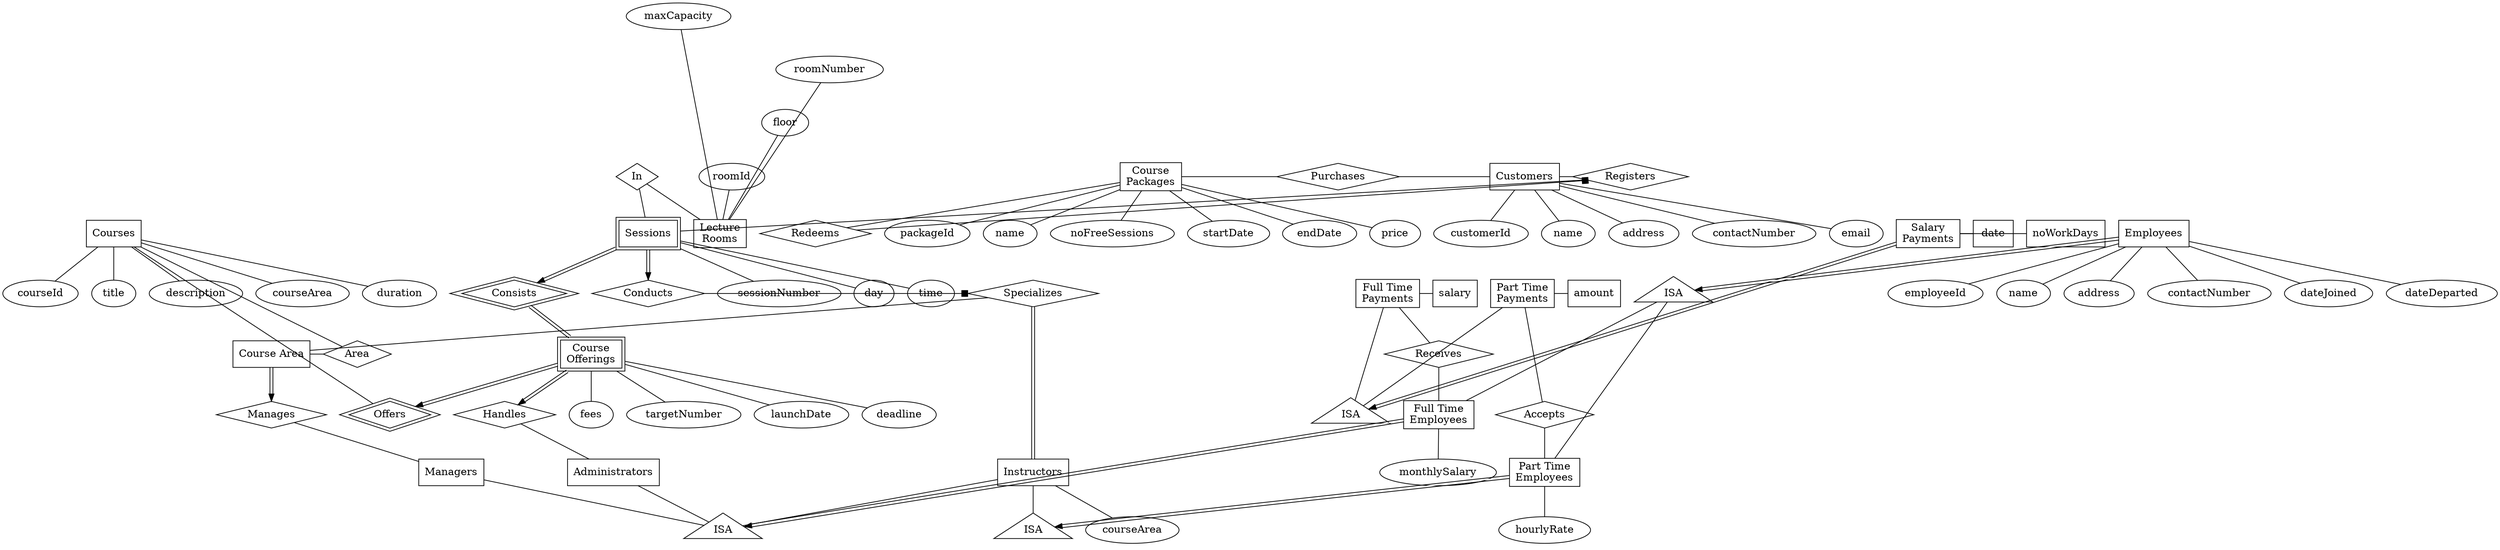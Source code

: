 digraph project {
    newrank=true;
	overlap=false;
    splines=false;
    ordering=out;
    rankdir=TB;

    {
        rank=min;
        ordering=out;
        style="invis";
        //Courses
        node [shape=box]; Courses;

        //Salary Payments
        node [shape=box]; SP [label="Salary\nPayments"];
        
        SP -> spdate [dir=none];
        SP -> noWorkDays [dir=none];

        node [shape=box]; Employees;
        
    }

    {
        rank=same;
        ordering=out;
        style="invis";

        //Offers
        node [shape=diamond]; Offers [peripheries=2];

        node [style="",shape=triangle]; isa_SP_1 [label="ISA"];
        
        node [shape=diamond]; Accepts;
    }

    {
        rank=same;
        ordering=out;
        style="invis";
        //Full Time Payments
        node [shape=box]; FTP [label="Full Time\nPayments"];
        FTP -> salary [dir=none];

        //Part Time Salary Payments
        node [shape=box]; PTP [label="Part Time\nPayments"];
        PTP -> amount [dir=none];

        node [style="",shape=triangle]; isa_Employee_1 [label="ISA"];
    }

    {
        rank=same;
        ordering=out;
        style="invis";
        //Course Offerings
        node [shape=box]; CO [label="Course\nOfferings"] [peripheries=2];

        //Area
        node [shape=diamond]; Area;

        //Course Area
        node [shape=box]; CA [label="Course Area"];

        node [shape=diamond]; Receives;
    }

    {
        rank=5;
        ordering=out;
        style="invis";

        //Consists
        node [shape=diamond]; Consists [peripheries=2];
        node [style="",shape=triangle]; isa_FTE_1 [label="ISA"];
        node [style="",shape=triangle]; isa_PTE_1 [label="ISA"];

        //Handles
        node [shape=diamond]; Handles;

        node [shape=box]; FTE [label="Full Time\nEmployees"];

        //Part Time Employees
        node [shape=box]; PTE [label="Part Time\nEmployees"];
    }

    {
        rank=6;
        ordering=out;
        style="invis";

        //Sessions
        node [shape=box]; Sessions [peripheries=2];
        //Manages
        node [shape=diamond]; Manages;


        //Instructors
        node [shape=box]; Instructors;

        //Managers
        node [shape=box]; Managers;

        //Administrators
        node [shape=box]; Administrators;
    }

    {
        rank=same;
        ordering=out;
        style="invis";
        //Conducts
        node [shape=diamond]; Conducts;

        Specializes
        node [shape=diamond]; Specializes;
    }

    {
        rank=same;
        ordering=out;
        style="invis";
        //In
        node [shape=diamond]; In;

        //Registers
        node [shape=diamond]; Registers;

        //Customers
        node [shape=box]; Customers;

        //Purchase
        node [shape=diamond] Purchases; 

        //Course Packages
        node [shape=box]; CP [label="Course\nPackages"];
    }

    {
        rank=max;
        ordering=out;
        style="invis";

        //Lecture Rooms
        node [shape=box]; LR [label="Lecture\nRooms"];

        //Redeems
        node [shape=diamond]; Redeems;
    }

    Courses -> Offers [dir=none];

    CO -> Offers [color="black:white:black"];

    Consists -> CO [dir=none] [color="black:white:black"];

    Sessions -> Consists [color="black:white:black"];

    In -> Sessions [dir=none];

    In -> LR [dir=none];

    Registers -> Sessions [dir=none];

    Customers -> Registers [dir=none];

    Purchases -> Customers [dir=none];
    CP -> Purchases [dir=none];
    CP -> Redeems [dir=none];
    Redeems -> Registers [arrowhead=box];
    Employees -> isa_Employee_1 [color="black:white:black"];
    isa_Employee_1 -> FTE [dir=none];
    isa_Employee_1 -> PTE [dir=none];
    FTE -> isa_FTE_1 [color="black:white:black"];
    PTE -> isa_PTE_1 [color="black:white:black"];
    Administrators -> isa_FTE_1 [dir=none];
    Instructors -> isa_FTE_1 [dir=none];
    Instructors -> isa_PTE_1 [dir=none];
    Managers -> isa_FTE_1 [dir=none];

    Sessions -> Conducts [color="black:white:black"];
    SP -> isa_SP_1 [color="black:white:black"];

    FTP -> isa_SP_1 [dir=none];

    PTP -> isa_SP_1 [dir=none];

    FTP -> Receives [dir=none];
    Receives -> FTE [dir=none];
    PTP -> Accepts [dir=none];
    Accepts -> PTE [dir=none];

    Area -> Courses [dir=none];

    CA -> Area [dir=none];

    Specializes -> CA [dir=none];
    Specializes -> Instructors [color="black:white:black"] [dir=none];
    Conducts -> Specializes [arrowhead=box];



    CO -> Handles [color="black:white:black"];
    Handles -> Administrators [dir=none];


    CA -> Manages [color="black:white:black"];
    Manages -> Managers [dir=none];

    node [shape=ellipse]; courseId;
    node [shape=ellipse]; title;
    node [shape=ellipse]; description;
    node [shape=ellipse]; courseArea;
    node [shape=ellipse]; duration;
    node [shape=ellipse]; spdate [label="date"];
    node [shape=ellipse]; noWorkDays;
    node [shape=ellipse]; employeeId;
    node [shape=ellipse]; ename [label="name"];
    node [shape=ellipse]; employeeAddress [label="address"];
    node [shape=ellipse]; employeeContactNumber [label="contactNumber"];
    node [shape=ellipse]; dateJoined;
    node [shape=ellipse]; dateDeparted;
    node [shape=ellipse]; roomId;
    node [shape=ellipse]; floor;
    node [shape=ellipse]; roomNumber;
    node [shape=ellipse]; maxCapacity;
    node [shape=ellipse]; packageId;
    node [shape=ellipse]; cpname [label="name"];
    node [shape=ellipse]; noFreeSessions;
    node [shape=ellipse]; startDate;
    node [shape=ellipse]; endDate;
    node [shape=ellipse]; price; 
    node [shape=ellipse]; cid [label = "customerId"];
    node [shape=ellipse]; name;
    node [shape=ellipse]; address;
    node [shape=ellipse]; contactNumber;
    node [shape=ellipse]; email;

    node [shape=ellipse]; iCourseArea [label="courseArea"];
    node [shape=ellipse]; sessionNumber;
    node [shape=ellipse]; day;
    node [shape=ellipse]; time;

    node [shape=ellipse]; hourlyRate;

    node [shape=ellipse]; monthlySalary;

    node [shape=ellipse]; salary;

    node [shape=ellipse]; amount;

    node [shape=ellipse]; fees;
    node [shape=ellipse]; targetNumber;
    node [shape=ellipse]; launchDate;
    node [shape=ellipse]; deadline;



    Courses -> courseId [dir=none]; 
    Courses -> title [dir=none];
    Courses -> description [dir=none];
    Courses -> courseArea [dir=none];
    Courses -> duration [dir=none];

    Employees -> employeeId [dir=none];
    Employees -> ename [dir=none];
    Employees -> employeeAddress [dir=none];
    Employees -> employeeContactNumber [dir=none];
    Employees -> dateJoined [dir=none];
    Employees -> dateDeparted [dir=none];

    CO -> fees [dir=none];
    CO -> targetNumber [dir=none];
    CO -> launchDate [dir=none];
    CO -> deadline [dir=none];


    FTE -> monthlySalary [dir=none];
    PTE -> hourlyRate [dir=none];

    Sessions -> sessionNumber [dir=none];
    Sessions -> day [dir=none];
    Sessions -> time [dir=none];

    Instructors -> iCourseArea [dir=none];

    Customers -> cid [dir=none]; 
    Customers -> name [dir=none]; 
    Customers -> address [dir=none];
    Customers -> contactNumber [dir=none];
    Customers -> email [dir=none];

    CP -> packageId [dir=none];
    CP -> cpname [dir=none];
    CP -> noFreeSessions [dir=none];
    CP -> startDate [dir=none];
    CP -> endDate [dir=none];
    CP -> price [dir=none];

    LR -> roomId [dir=none];
    LR -> floor [dir=none];
    LR -> roomNumber [dir=none];
    LR -> maxCapacity [dir=none];
}